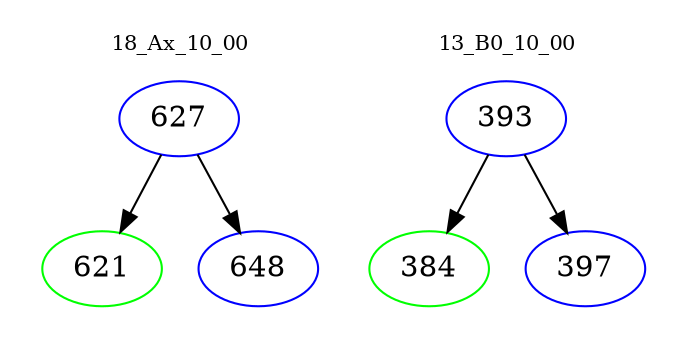 digraph{
subgraph cluster_0 {
color = white
label = "18_Ax_10_00";
fontsize=10;
T0_627 [label="627", color="blue"]
T0_627 -> T0_621 [color="black"]
T0_621 [label="621", color="green"]
T0_627 -> T0_648 [color="black"]
T0_648 [label="648", color="blue"]
}
subgraph cluster_1 {
color = white
label = "13_B0_10_00";
fontsize=10;
T1_393 [label="393", color="blue"]
T1_393 -> T1_384 [color="black"]
T1_384 [label="384", color="green"]
T1_393 -> T1_397 [color="black"]
T1_397 [label="397", color="blue"]
}
}
